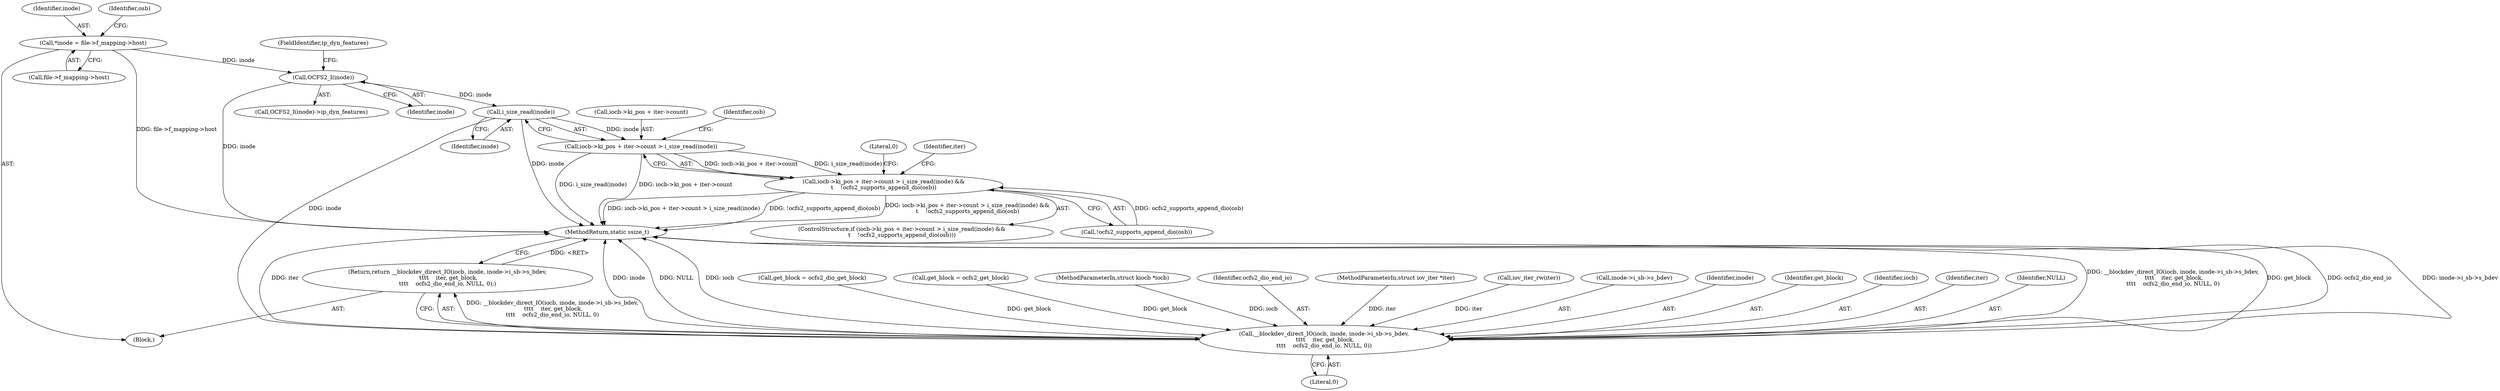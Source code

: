 digraph "0_linux_3e4c56d41eef5595035872a2ec5a483f42e8917f_0@pointer" {
"1000131" [label="(Call,OCFS2_I(inode))"];
"1000113" [label="(Call,*inode = file->f_mapping->host)"];
"1000147" [label="(Call,i_size_read(inode))"];
"1000139" [label="(Call,iocb->ki_pos + iter->count > i_size_read(inode))"];
"1000138" [label="(Call,iocb->ki_pos + iter->count > i_size_read(inode) &&\n\t    !ocfs2_supports_append_dio(osb))"];
"1000167" [label="(Call,__blockdev_direct_IO(iocb, inode, inode->i_sb->s_bdev,\n \t\t\t\t    iter, get_block,\n\t\t\t\t    ocfs2_dio_end_io, NULL, 0))"];
"1000166" [label="(Return,return __blockdev_direct_IO(iocb, inode, inode->i_sb->s_bdev,\n \t\t\t\t    iter, get_block,\n\t\t\t\t    ocfs2_dio_end_io, NULL, 0);)"];
"1000153" [label="(Literal,0)"];
"1000148" [label="(Identifier,inode)"];
"1000140" [label="(Call,iocb->ki_pos + iter->count)"];
"1000163" [label="(Call,get_block = ocfs2_dio_get_block)"];
"1000159" [label="(Call,get_block = ocfs2_get_block)"];
"1000103" [label="(MethodParameterIn,struct kiocb *iocb)"];
"1000139" [label="(Call,iocb->ki_pos + iter->count > i_size_read(inode))"];
"1000130" [label="(Call,OCFS2_I(inode)->ip_dyn_features)"];
"1000177" [label="(Identifier,ocfs2_dio_end_io)"];
"1000114" [label="(Identifier,inode)"];
"1000104" [label="(MethodParameterIn,struct iov_iter *iter)"];
"1000131" [label="(Call,OCFS2_I(inode))"];
"1000151" [label="(Identifier,osb)"];
"1000149" [label="(Call,!ocfs2_supports_append_dio(osb))"];
"1000167" [label="(Call,__blockdev_direct_IO(iocb, inode, inode->i_sb->s_bdev,\n \t\t\t\t    iter, get_block,\n\t\t\t\t    ocfs2_dio_end_io, NULL, 0))"];
"1000156" [label="(Call,iov_iter_rw(iter))"];
"1000170" [label="(Call,inode->i_sb->s_bdev)"];
"1000137" [label="(ControlStructure,if (iocb->ki_pos + iter->count > i_size_read(inode) &&\n\t    !ocfs2_supports_append_dio(osb)))"];
"1000105" [label="(Block,)"];
"1000169" [label="(Identifier,inode)"];
"1000176" [label="(Identifier,get_block)"];
"1000180" [label="(MethodReturn,static ssize_t)"];
"1000132" [label="(Identifier,inode)"];
"1000133" [label="(FieldIdentifier,ip_dyn_features)"];
"1000168" [label="(Identifier,iocb)"];
"1000175" [label="(Identifier,iter)"];
"1000166" [label="(Return,return __blockdev_direct_IO(iocb, inode, inode->i_sb->s_bdev,\n \t\t\t\t    iter, get_block,\n\t\t\t\t    ocfs2_dio_end_io, NULL, 0);)"];
"1000122" [label="(Identifier,osb)"];
"1000138" [label="(Call,iocb->ki_pos + iter->count > i_size_read(inode) &&\n\t    !ocfs2_supports_append_dio(osb))"];
"1000147" [label="(Call,i_size_read(inode))"];
"1000178" [label="(Identifier,NULL)"];
"1000179" [label="(Literal,0)"];
"1000115" [label="(Call,file->f_mapping->host)"];
"1000113" [label="(Call,*inode = file->f_mapping->host)"];
"1000157" [label="(Identifier,iter)"];
"1000131" -> "1000130"  [label="AST: "];
"1000131" -> "1000132"  [label="CFG: "];
"1000132" -> "1000131"  [label="AST: "];
"1000133" -> "1000131"  [label="CFG: "];
"1000131" -> "1000180"  [label="DDG: inode"];
"1000113" -> "1000131"  [label="DDG: inode"];
"1000131" -> "1000147"  [label="DDG: inode"];
"1000113" -> "1000105"  [label="AST: "];
"1000113" -> "1000115"  [label="CFG: "];
"1000114" -> "1000113"  [label="AST: "];
"1000115" -> "1000113"  [label="AST: "];
"1000122" -> "1000113"  [label="CFG: "];
"1000113" -> "1000180"  [label="DDG: file->f_mapping->host"];
"1000147" -> "1000139"  [label="AST: "];
"1000147" -> "1000148"  [label="CFG: "];
"1000148" -> "1000147"  [label="AST: "];
"1000139" -> "1000147"  [label="CFG: "];
"1000147" -> "1000180"  [label="DDG: inode"];
"1000147" -> "1000139"  [label="DDG: inode"];
"1000147" -> "1000167"  [label="DDG: inode"];
"1000139" -> "1000138"  [label="AST: "];
"1000140" -> "1000139"  [label="AST: "];
"1000151" -> "1000139"  [label="CFG: "];
"1000138" -> "1000139"  [label="CFG: "];
"1000139" -> "1000180"  [label="DDG: iocb->ki_pos + iter->count"];
"1000139" -> "1000180"  [label="DDG: i_size_read(inode)"];
"1000139" -> "1000138"  [label="DDG: iocb->ki_pos + iter->count"];
"1000139" -> "1000138"  [label="DDG: i_size_read(inode)"];
"1000138" -> "1000137"  [label="AST: "];
"1000138" -> "1000149"  [label="CFG: "];
"1000149" -> "1000138"  [label="AST: "];
"1000153" -> "1000138"  [label="CFG: "];
"1000157" -> "1000138"  [label="CFG: "];
"1000138" -> "1000180"  [label="DDG: iocb->ki_pos + iter->count > i_size_read(inode)"];
"1000138" -> "1000180"  [label="DDG: !ocfs2_supports_append_dio(osb)"];
"1000138" -> "1000180"  [label="DDG: iocb->ki_pos + iter->count > i_size_read(inode) &&\n\t    !ocfs2_supports_append_dio(osb)"];
"1000149" -> "1000138"  [label="DDG: ocfs2_supports_append_dio(osb)"];
"1000167" -> "1000166"  [label="AST: "];
"1000167" -> "1000179"  [label="CFG: "];
"1000168" -> "1000167"  [label="AST: "];
"1000169" -> "1000167"  [label="AST: "];
"1000170" -> "1000167"  [label="AST: "];
"1000175" -> "1000167"  [label="AST: "];
"1000176" -> "1000167"  [label="AST: "];
"1000177" -> "1000167"  [label="AST: "];
"1000178" -> "1000167"  [label="AST: "];
"1000179" -> "1000167"  [label="AST: "];
"1000166" -> "1000167"  [label="CFG: "];
"1000167" -> "1000180"  [label="DDG: inode"];
"1000167" -> "1000180"  [label="DDG: NULL"];
"1000167" -> "1000180"  [label="DDG: iocb"];
"1000167" -> "1000180"  [label="DDG: __blockdev_direct_IO(iocb, inode, inode->i_sb->s_bdev,\n \t\t\t\t    iter, get_block,\n\t\t\t\t    ocfs2_dio_end_io, NULL, 0)"];
"1000167" -> "1000180"  [label="DDG: get_block"];
"1000167" -> "1000180"  [label="DDG: ocfs2_dio_end_io"];
"1000167" -> "1000180"  [label="DDG: inode->i_sb->s_bdev"];
"1000167" -> "1000180"  [label="DDG: iter"];
"1000167" -> "1000166"  [label="DDG: __blockdev_direct_IO(iocb, inode, inode->i_sb->s_bdev,\n \t\t\t\t    iter, get_block,\n\t\t\t\t    ocfs2_dio_end_io, NULL, 0)"];
"1000103" -> "1000167"  [label="DDG: iocb"];
"1000156" -> "1000167"  [label="DDG: iter"];
"1000104" -> "1000167"  [label="DDG: iter"];
"1000163" -> "1000167"  [label="DDG: get_block"];
"1000159" -> "1000167"  [label="DDG: get_block"];
"1000166" -> "1000105"  [label="AST: "];
"1000180" -> "1000166"  [label="CFG: "];
"1000166" -> "1000180"  [label="DDG: <RET>"];
}
